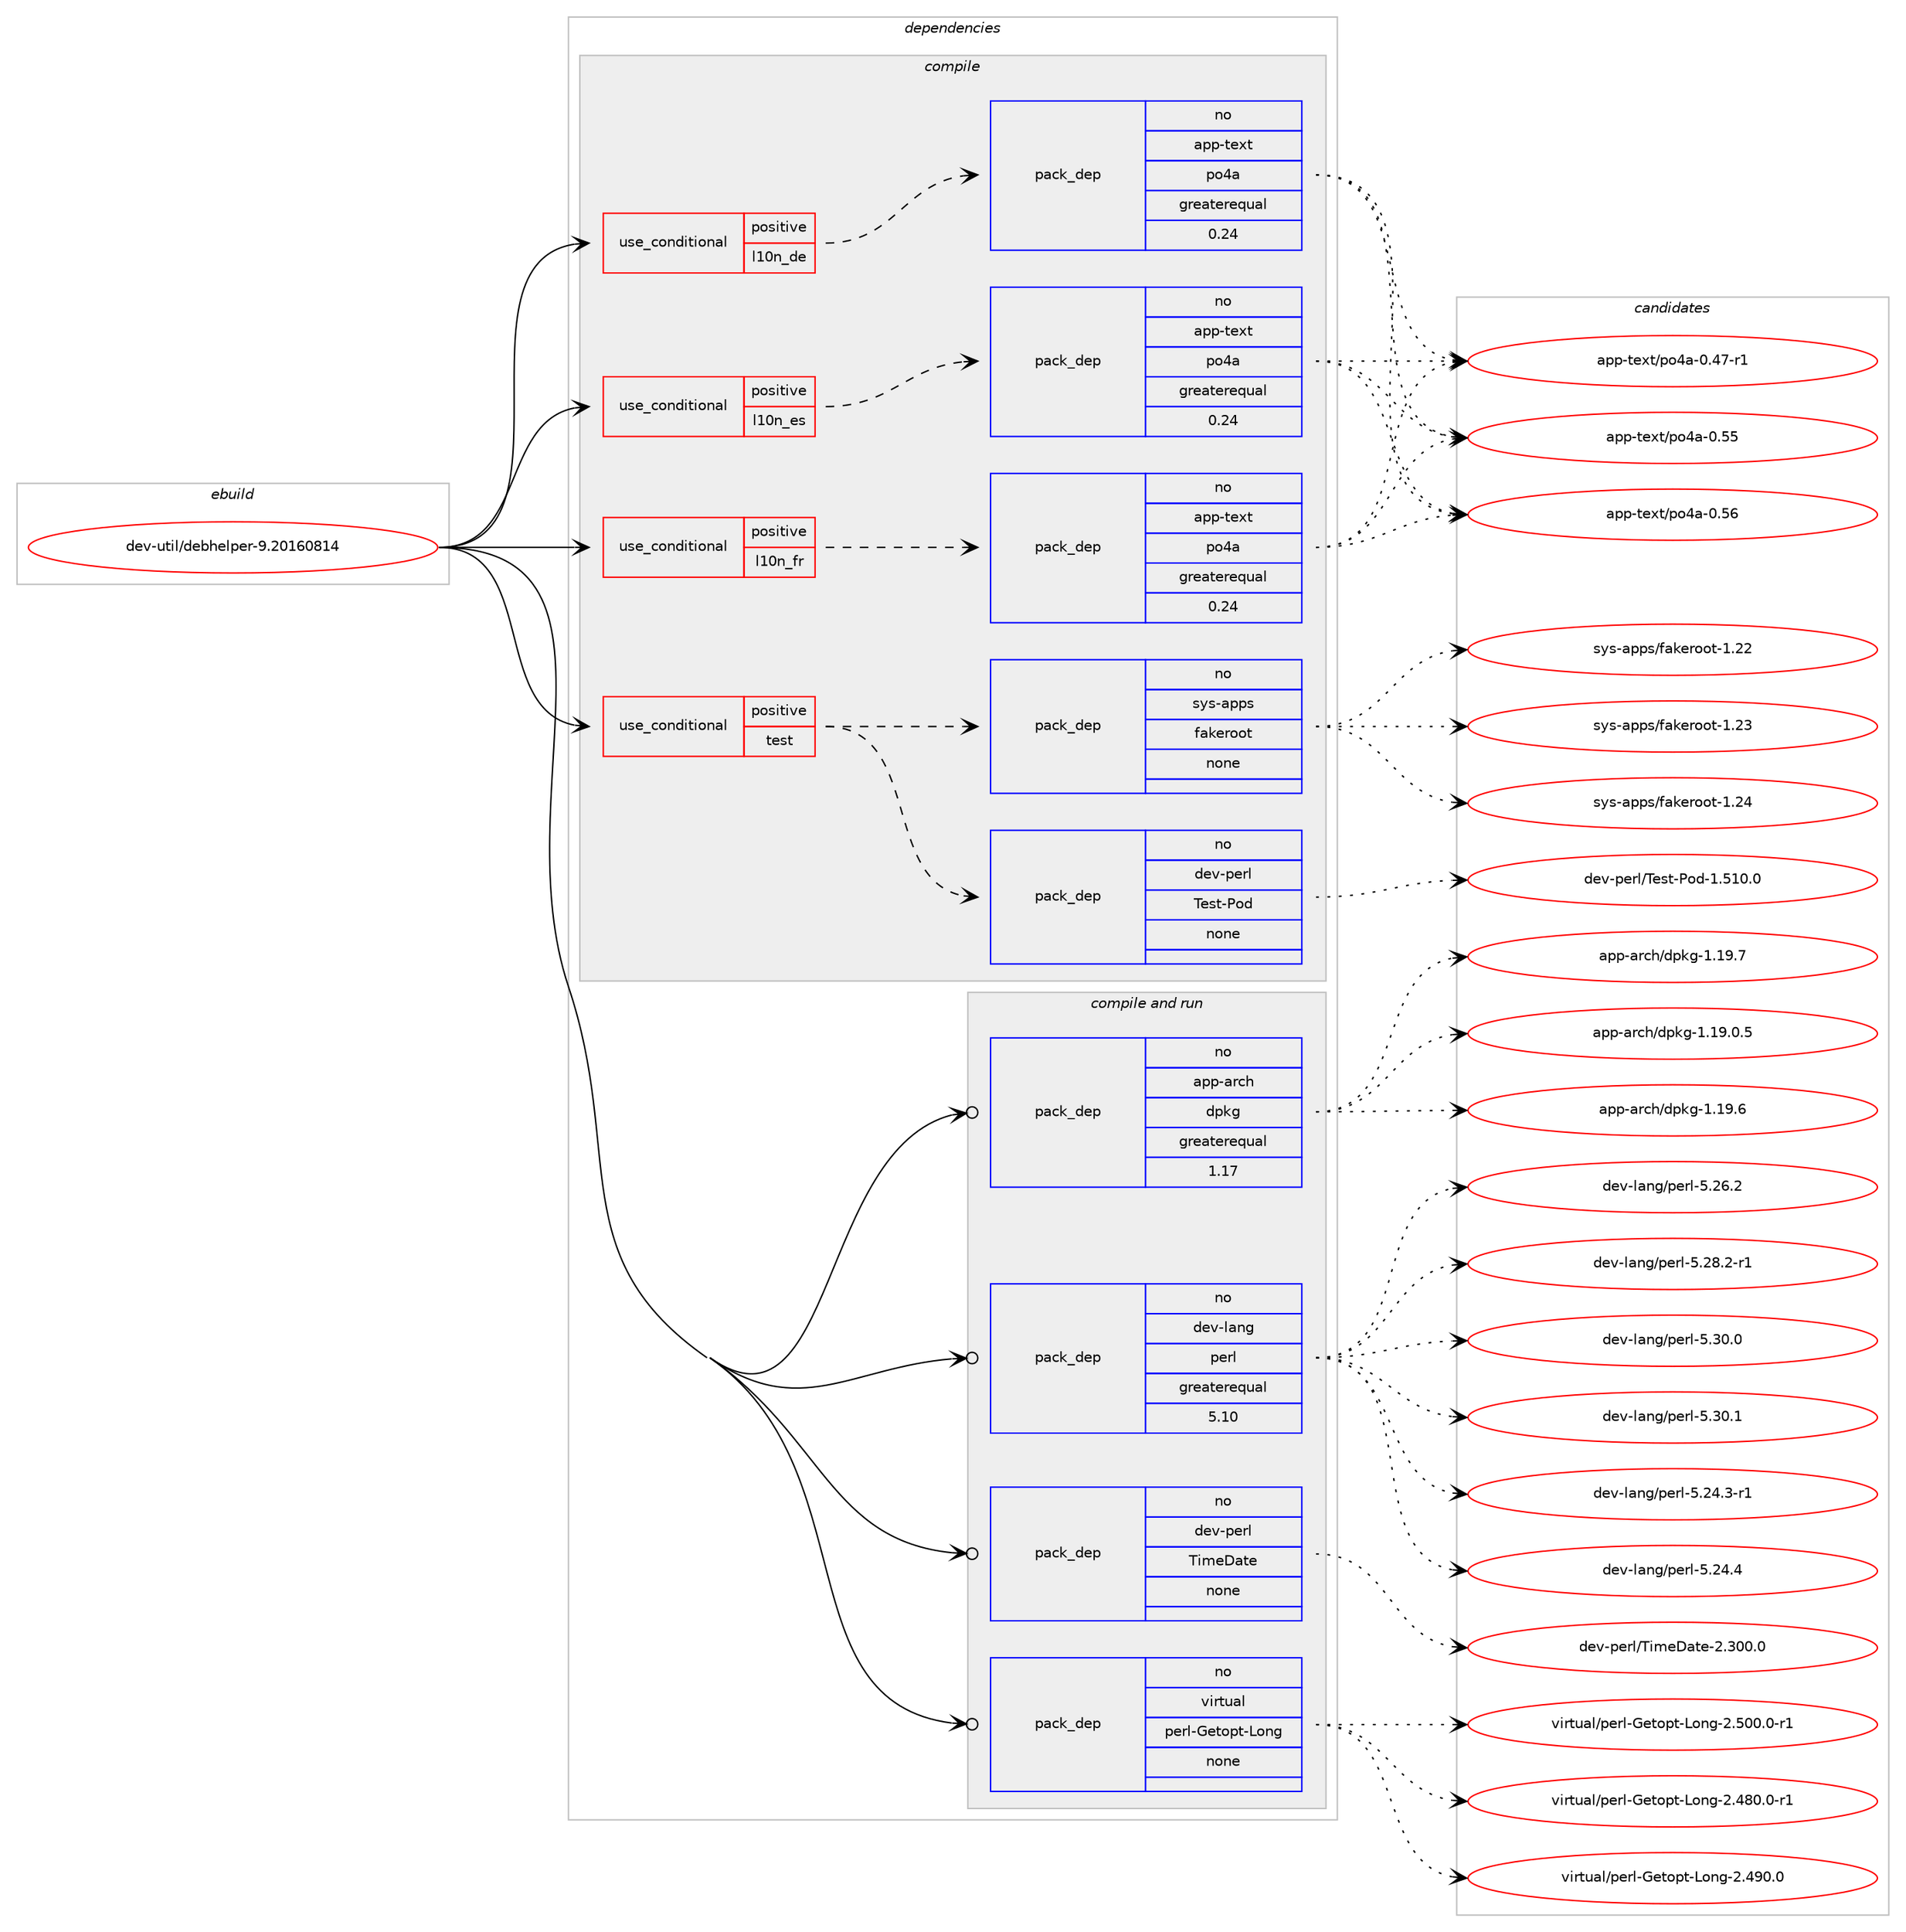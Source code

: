 digraph prolog {

# *************
# Graph options
# *************

newrank=true;
concentrate=true;
compound=true;
graph [rankdir=LR,fontname=Helvetica,fontsize=10,ranksep=1.5];#, ranksep=2.5, nodesep=0.2];
edge  [arrowhead=vee];
node  [fontname=Helvetica,fontsize=10];

# **********
# The ebuild
# **********

subgraph cluster_leftcol {
color=gray;
rank=same;
label=<<i>ebuild</i>>;
id [label="dev-util/debhelper-9.20160814", color=red, width=4, href="../dev-util/debhelper-9.20160814.svg"];
}

# ****************
# The dependencies
# ****************

subgraph cluster_midcol {
color=gray;
label=<<i>dependencies</i>>;
subgraph cluster_compile {
fillcolor="#eeeeee";
style=filled;
label=<<i>compile</i>>;
subgraph cond182436 {
dependency728161 [label=<<TABLE BORDER="0" CELLBORDER="1" CELLSPACING="0" CELLPADDING="4"><TR><TD ROWSPAN="3" CELLPADDING="10">use_conditional</TD></TR><TR><TD>positive</TD></TR><TR><TD>l10n_de</TD></TR></TABLE>>, shape=none, color=red];
subgraph pack533598 {
dependency728162 [label=<<TABLE BORDER="0" CELLBORDER="1" CELLSPACING="0" CELLPADDING="4" WIDTH="220"><TR><TD ROWSPAN="6" CELLPADDING="30">pack_dep</TD></TR><TR><TD WIDTH="110">no</TD></TR><TR><TD>app-text</TD></TR><TR><TD>po4a</TD></TR><TR><TD>greaterequal</TD></TR><TR><TD>0.24</TD></TR></TABLE>>, shape=none, color=blue];
}
dependency728161:e -> dependency728162:w [weight=20,style="dashed",arrowhead="vee"];
}
id:e -> dependency728161:w [weight=20,style="solid",arrowhead="vee"];
subgraph cond182437 {
dependency728163 [label=<<TABLE BORDER="0" CELLBORDER="1" CELLSPACING="0" CELLPADDING="4"><TR><TD ROWSPAN="3" CELLPADDING="10">use_conditional</TD></TR><TR><TD>positive</TD></TR><TR><TD>l10n_es</TD></TR></TABLE>>, shape=none, color=red];
subgraph pack533599 {
dependency728164 [label=<<TABLE BORDER="0" CELLBORDER="1" CELLSPACING="0" CELLPADDING="4" WIDTH="220"><TR><TD ROWSPAN="6" CELLPADDING="30">pack_dep</TD></TR><TR><TD WIDTH="110">no</TD></TR><TR><TD>app-text</TD></TR><TR><TD>po4a</TD></TR><TR><TD>greaterequal</TD></TR><TR><TD>0.24</TD></TR></TABLE>>, shape=none, color=blue];
}
dependency728163:e -> dependency728164:w [weight=20,style="dashed",arrowhead="vee"];
}
id:e -> dependency728163:w [weight=20,style="solid",arrowhead="vee"];
subgraph cond182438 {
dependency728165 [label=<<TABLE BORDER="0" CELLBORDER="1" CELLSPACING="0" CELLPADDING="4"><TR><TD ROWSPAN="3" CELLPADDING="10">use_conditional</TD></TR><TR><TD>positive</TD></TR><TR><TD>l10n_fr</TD></TR></TABLE>>, shape=none, color=red];
subgraph pack533600 {
dependency728166 [label=<<TABLE BORDER="0" CELLBORDER="1" CELLSPACING="0" CELLPADDING="4" WIDTH="220"><TR><TD ROWSPAN="6" CELLPADDING="30">pack_dep</TD></TR><TR><TD WIDTH="110">no</TD></TR><TR><TD>app-text</TD></TR><TR><TD>po4a</TD></TR><TR><TD>greaterequal</TD></TR><TR><TD>0.24</TD></TR></TABLE>>, shape=none, color=blue];
}
dependency728165:e -> dependency728166:w [weight=20,style="dashed",arrowhead="vee"];
}
id:e -> dependency728165:w [weight=20,style="solid",arrowhead="vee"];
subgraph cond182439 {
dependency728167 [label=<<TABLE BORDER="0" CELLBORDER="1" CELLSPACING="0" CELLPADDING="4"><TR><TD ROWSPAN="3" CELLPADDING="10">use_conditional</TD></TR><TR><TD>positive</TD></TR><TR><TD>test</TD></TR></TABLE>>, shape=none, color=red];
subgraph pack533601 {
dependency728168 [label=<<TABLE BORDER="0" CELLBORDER="1" CELLSPACING="0" CELLPADDING="4" WIDTH="220"><TR><TD ROWSPAN="6" CELLPADDING="30">pack_dep</TD></TR><TR><TD WIDTH="110">no</TD></TR><TR><TD>dev-perl</TD></TR><TR><TD>Test-Pod</TD></TR><TR><TD>none</TD></TR><TR><TD></TD></TR></TABLE>>, shape=none, color=blue];
}
dependency728167:e -> dependency728168:w [weight=20,style="dashed",arrowhead="vee"];
subgraph pack533602 {
dependency728169 [label=<<TABLE BORDER="0" CELLBORDER="1" CELLSPACING="0" CELLPADDING="4" WIDTH="220"><TR><TD ROWSPAN="6" CELLPADDING="30">pack_dep</TD></TR><TR><TD WIDTH="110">no</TD></TR><TR><TD>sys-apps</TD></TR><TR><TD>fakeroot</TD></TR><TR><TD>none</TD></TR><TR><TD></TD></TR></TABLE>>, shape=none, color=blue];
}
dependency728167:e -> dependency728169:w [weight=20,style="dashed",arrowhead="vee"];
}
id:e -> dependency728167:w [weight=20,style="solid",arrowhead="vee"];
}
subgraph cluster_compileandrun {
fillcolor="#eeeeee";
style=filled;
label=<<i>compile and run</i>>;
subgraph pack533603 {
dependency728170 [label=<<TABLE BORDER="0" CELLBORDER="1" CELLSPACING="0" CELLPADDING="4" WIDTH="220"><TR><TD ROWSPAN="6" CELLPADDING="30">pack_dep</TD></TR><TR><TD WIDTH="110">no</TD></TR><TR><TD>app-arch</TD></TR><TR><TD>dpkg</TD></TR><TR><TD>greaterequal</TD></TR><TR><TD>1.17</TD></TR></TABLE>>, shape=none, color=blue];
}
id:e -> dependency728170:w [weight=20,style="solid",arrowhead="odotvee"];
subgraph pack533604 {
dependency728171 [label=<<TABLE BORDER="0" CELLBORDER="1" CELLSPACING="0" CELLPADDING="4" WIDTH="220"><TR><TD ROWSPAN="6" CELLPADDING="30">pack_dep</TD></TR><TR><TD WIDTH="110">no</TD></TR><TR><TD>dev-lang</TD></TR><TR><TD>perl</TD></TR><TR><TD>greaterequal</TD></TR><TR><TD>5.10</TD></TR></TABLE>>, shape=none, color=blue];
}
id:e -> dependency728171:w [weight=20,style="solid",arrowhead="odotvee"];
subgraph pack533605 {
dependency728172 [label=<<TABLE BORDER="0" CELLBORDER="1" CELLSPACING="0" CELLPADDING="4" WIDTH="220"><TR><TD ROWSPAN="6" CELLPADDING="30">pack_dep</TD></TR><TR><TD WIDTH="110">no</TD></TR><TR><TD>dev-perl</TD></TR><TR><TD>TimeDate</TD></TR><TR><TD>none</TD></TR><TR><TD></TD></TR></TABLE>>, shape=none, color=blue];
}
id:e -> dependency728172:w [weight=20,style="solid",arrowhead="odotvee"];
subgraph pack533606 {
dependency728173 [label=<<TABLE BORDER="0" CELLBORDER="1" CELLSPACING="0" CELLPADDING="4" WIDTH="220"><TR><TD ROWSPAN="6" CELLPADDING="30">pack_dep</TD></TR><TR><TD WIDTH="110">no</TD></TR><TR><TD>virtual</TD></TR><TR><TD>perl-Getopt-Long</TD></TR><TR><TD>none</TD></TR><TR><TD></TD></TR></TABLE>>, shape=none, color=blue];
}
id:e -> dependency728173:w [weight=20,style="solid",arrowhead="odotvee"];
}
subgraph cluster_run {
fillcolor="#eeeeee";
style=filled;
label=<<i>run</i>>;
}
}

# **************
# The candidates
# **************

subgraph cluster_choices {
rank=same;
color=gray;
label=<<i>candidates</i>>;

subgraph choice533598 {
color=black;
nodesep=1;
choice971121124511610112011647112111529745484652554511449 [label="app-text/po4a-0.47-r1", color=red, width=4,href="../app-text/po4a-0.47-r1.svg"];
choice97112112451161011201164711211152974548465353 [label="app-text/po4a-0.55", color=red, width=4,href="../app-text/po4a-0.55.svg"];
choice97112112451161011201164711211152974548465354 [label="app-text/po4a-0.56", color=red, width=4,href="../app-text/po4a-0.56.svg"];
dependency728162:e -> choice971121124511610112011647112111529745484652554511449:w [style=dotted,weight="100"];
dependency728162:e -> choice97112112451161011201164711211152974548465353:w [style=dotted,weight="100"];
dependency728162:e -> choice97112112451161011201164711211152974548465354:w [style=dotted,weight="100"];
}
subgraph choice533599 {
color=black;
nodesep=1;
choice971121124511610112011647112111529745484652554511449 [label="app-text/po4a-0.47-r1", color=red, width=4,href="../app-text/po4a-0.47-r1.svg"];
choice97112112451161011201164711211152974548465353 [label="app-text/po4a-0.55", color=red, width=4,href="../app-text/po4a-0.55.svg"];
choice97112112451161011201164711211152974548465354 [label="app-text/po4a-0.56", color=red, width=4,href="../app-text/po4a-0.56.svg"];
dependency728164:e -> choice971121124511610112011647112111529745484652554511449:w [style=dotted,weight="100"];
dependency728164:e -> choice97112112451161011201164711211152974548465353:w [style=dotted,weight="100"];
dependency728164:e -> choice97112112451161011201164711211152974548465354:w [style=dotted,weight="100"];
}
subgraph choice533600 {
color=black;
nodesep=1;
choice971121124511610112011647112111529745484652554511449 [label="app-text/po4a-0.47-r1", color=red, width=4,href="../app-text/po4a-0.47-r1.svg"];
choice97112112451161011201164711211152974548465353 [label="app-text/po4a-0.55", color=red, width=4,href="../app-text/po4a-0.55.svg"];
choice97112112451161011201164711211152974548465354 [label="app-text/po4a-0.56", color=red, width=4,href="../app-text/po4a-0.56.svg"];
dependency728166:e -> choice971121124511610112011647112111529745484652554511449:w [style=dotted,weight="100"];
dependency728166:e -> choice97112112451161011201164711211152974548465353:w [style=dotted,weight="100"];
dependency728166:e -> choice97112112451161011201164711211152974548465354:w [style=dotted,weight="100"];
}
subgraph choice533601 {
color=black;
nodesep=1;
choice10010111845112101114108478410111511645801111004549465349484648 [label="dev-perl/Test-Pod-1.510.0", color=red, width=4,href="../dev-perl/Test-Pod-1.510.0.svg"];
dependency728168:e -> choice10010111845112101114108478410111511645801111004549465349484648:w [style=dotted,weight="100"];
}
subgraph choice533602 {
color=black;
nodesep=1;
choice115121115459711211211547102971071011141111111164549465050 [label="sys-apps/fakeroot-1.22", color=red, width=4,href="../sys-apps/fakeroot-1.22.svg"];
choice115121115459711211211547102971071011141111111164549465051 [label="sys-apps/fakeroot-1.23", color=red, width=4,href="../sys-apps/fakeroot-1.23.svg"];
choice115121115459711211211547102971071011141111111164549465052 [label="sys-apps/fakeroot-1.24", color=red, width=4,href="../sys-apps/fakeroot-1.24.svg"];
dependency728169:e -> choice115121115459711211211547102971071011141111111164549465050:w [style=dotted,weight="100"];
dependency728169:e -> choice115121115459711211211547102971071011141111111164549465051:w [style=dotted,weight="100"];
dependency728169:e -> choice115121115459711211211547102971071011141111111164549465052:w [style=dotted,weight="100"];
}
subgraph choice533603 {
color=black;
nodesep=1;
choice9711211245971149910447100112107103454946495746484653 [label="app-arch/dpkg-1.19.0.5", color=red, width=4,href="../app-arch/dpkg-1.19.0.5.svg"];
choice971121124597114991044710011210710345494649574654 [label="app-arch/dpkg-1.19.6", color=red, width=4,href="../app-arch/dpkg-1.19.6.svg"];
choice971121124597114991044710011210710345494649574655 [label="app-arch/dpkg-1.19.7", color=red, width=4,href="../app-arch/dpkg-1.19.7.svg"];
dependency728170:e -> choice9711211245971149910447100112107103454946495746484653:w [style=dotted,weight="100"];
dependency728170:e -> choice971121124597114991044710011210710345494649574654:w [style=dotted,weight="100"];
dependency728170:e -> choice971121124597114991044710011210710345494649574655:w [style=dotted,weight="100"];
}
subgraph choice533604 {
color=black;
nodesep=1;
choice100101118451089711010347112101114108455346505246514511449 [label="dev-lang/perl-5.24.3-r1", color=red, width=4,href="../dev-lang/perl-5.24.3-r1.svg"];
choice10010111845108971101034711210111410845534650524652 [label="dev-lang/perl-5.24.4", color=red, width=4,href="../dev-lang/perl-5.24.4.svg"];
choice10010111845108971101034711210111410845534650544650 [label="dev-lang/perl-5.26.2", color=red, width=4,href="../dev-lang/perl-5.26.2.svg"];
choice100101118451089711010347112101114108455346505646504511449 [label="dev-lang/perl-5.28.2-r1", color=red, width=4,href="../dev-lang/perl-5.28.2-r1.svg"];
choice10010111845108971101034711210111410845534651484648 [label="dev-lang/perl-5.30.0", color=red, width=4,href="../dev-lang/perl-5.30.0.svg"];
choice10010111845108971101034711210111410845534651484649 [label="dev-lang/perl-5.30.1", color=red, width=4,href="../dev-lang/perl-5.30.1.svg"];
dependency728171:e -> choice100101118451089711010347112101114108455346505246514511449:w [style=dotted,weight="100"];
dependency728171:e -> choice10010111845108971101034711210111410845534650524652:w [style=dotted,weight="100"];
dependency728171:e -> choice10010111845108971101034711210111410845534650544650:w [style=dotted,weight="100"];
dependency728171:e -> choice100101118451089711010347112101114108455346505646504511449:w [style=dotted,weight="100"];
dependency728171:e -> choice10010111845108971101034711210111410845534651484648:w [style=dotted,weight="100"];
dependency728171:e -> choice10010111845108971101034711210111410845534651484649:w [style=dotted,weight="100"];
}
subgraph choice533605 {
color=black;
nodesep=1;
choice10010111845112101114108478410510910168971161014550465148484648 [label="dev-perl/TimeDate-2.300.0", color=red, width=4,href="../dev-perl/TimeDate-2.300.0.svg"];
dependency728172:e -> choice10010111845112101114108478410510910168971161014550465148484648:w [style=dotted,weight="100"];
}
subgraph choice533606 {
color=black;
nodesep=1;
choice11810511411611797108471121011141084571101116111112116457611111010345504652564846484511449 [label="virtual/perl-Getopt-Long-2.480.0-r1", color=red, width=4,href="../virtual/perl-Getopt-Long-2.480.0-r1.svg"];
choice1181051141161179710847112101114108457110111611111211645761111101034550465257484648 [label="virtual/perl-Getopt-Long-2.490.0", color=red, width=4,href="../virtual/perl-Getopt-Long-2.490.0.svg"];
choice11810511411611797108471121011141084571101116111112116457611111010345504653484846484511449 [label="virtual/perl-Getopt-Long-2.500.0-r1", color=red, width=4,href="../virtual/perl-Getopt-Long-2.500.0-r1.svg"];
dependency728173:e -> choice11810511411611797108471121011141084571101116111112116457611111010345504652564846484511449:w [style=dotted,weight="100"];
dependency728173:e -> choice1181051141161179710847112101114108457110111611111211645761111101034550465257484648:w [style=dotted,weight="100"];
dependency728173:e -> choice11810511411611797108471121011141084571101116111112116457611111010345504653484846484511449:w [style=dotted,weight="100"];
}
}

}
